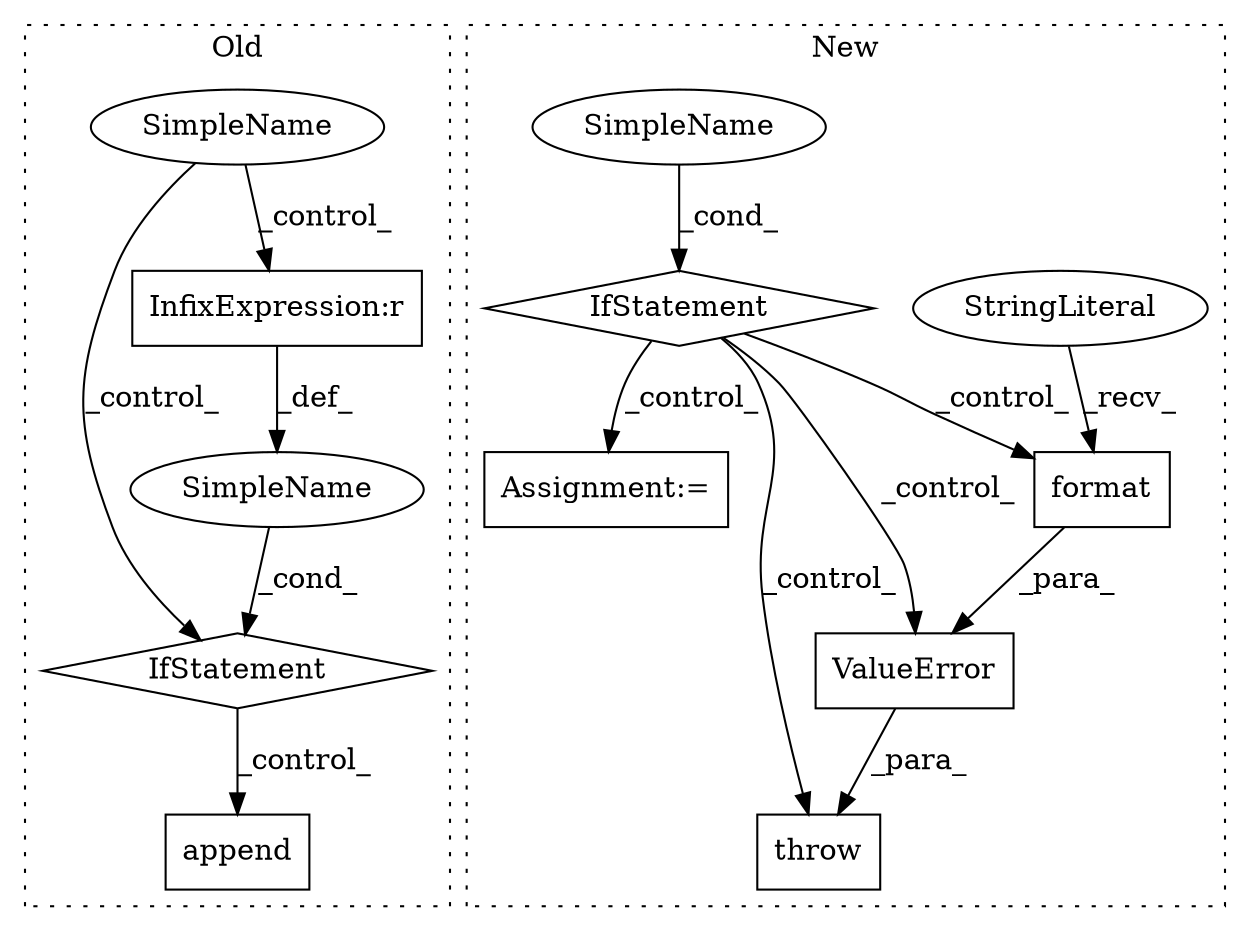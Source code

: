 digraph G {
subgraph cluster0 {
1 [label="append" a="32" s="4374,4390" l="7,1" shape="box"];
6 [label="IfStatement" a="25" s="4290,4348" l="4,2" shape="diamond"];
7 [label="SimpleName" a="42" s="" l="" shape="ellipse"];
11 [label="SimpleName" a="42" s="" l="" shape="ellipse"];
12 [label="InfixExpression:r" a="27" s="4325" l="3" shape="box"];
label = "Old";
style="dotted";
}
subgraph cluster1 {
2 [label="format" a="32" s="4184,4206" l="7,1" shape="box"];
3 [label="StringLiteral" a="45" s="4133" l="50" shape="ellipse"];
4 [label="IfStatement" a="25" s="4087,4106" l="4,2" shape="diamond"];
5 [label="SimpleName" a="42" s="" l="" shape="ellipse"];
8 [label="Assignment:=" a="7" s="4364" l="101" shape="box"];
9 [label="throw" a="53" s="4116" l="6" shape="box"];
10 [label="ValueError" a="32" s="4122,4207" l="11,1" shape="box"];
label = "New";
style="dotted";
}
2 -> 10 [label="_para_"];
3 -> 2 [label="_recv_"];
4 -> 10 [label="_control_"];
4 -> 8 [label="_control_"];
4 -> 2 [label="_control_"];
4 -> 9 [label="_control_"];
5 -> 4 [label="_cond_"];
6 -> 1 [label="_control_"];
7 -> 6 [label="_cond_"];
10 -> 9 [label="_para_"];
11 -> 6 [label="_control_"];
11 -> 12 [label="_control_"];
12 -> 7 [label="_def_"];
}